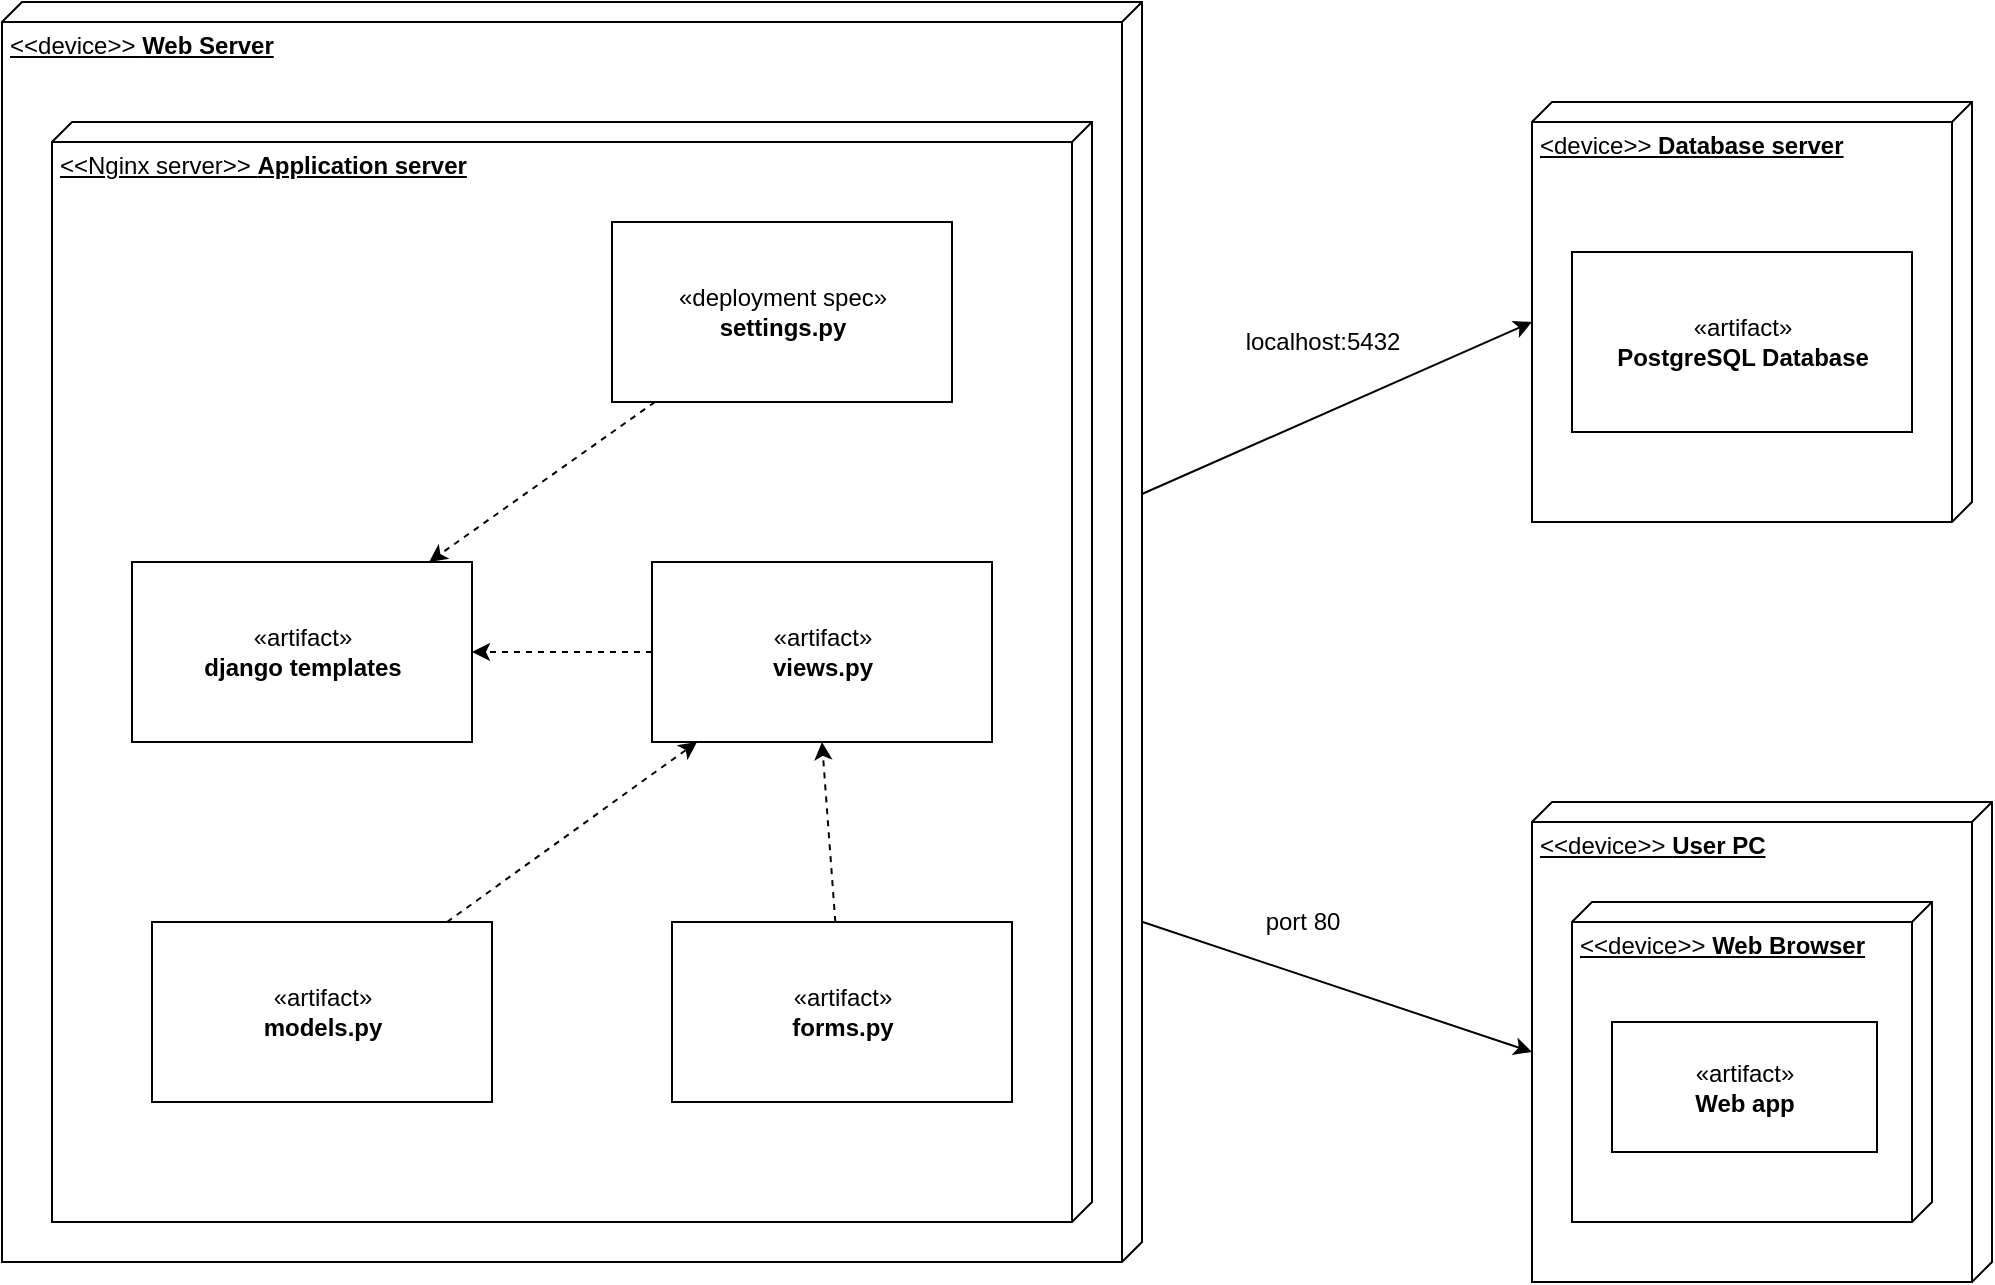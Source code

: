<mxfile version="14.7.6" type="device"><diagram id="3QzWW0URe-1G2-yYbnul" name="Page-1"><mxGraphModel dx="1296" dy="767" grid="1" gridSize="10" guides="1" tooltips="1" connect="1" arrows="1" fold="1" page="1" pageScale="1" pageWidth="1100" pageHeight="850" math="0" shadow="0"><root><mxCell id="0"/><mxCell id="1" parent="0"/><mxCell id="ALH23emHl3yiQ4fOk9kL-20" style="edgeStyle=none;rounded=0;orthogonalLoop=1;jettySize=auto;html=1;entryX=0;entryY=0;entryDx=110;entryDy=220;entryPerimeter=0;" edge="1" parent="1" target="ALH23emHl3yiQ4fOk9kL-2"><mxGeometry relative="1" as="geometry"><mxPoint x="610" y="296" as="sourcePoint"/></mxGeometry></mxCell><mxCell id="ALH23emHl3yiQ4fOk9kL-22" style="edgeStyle=none;rounded=0;orthogonalLoop=1;jettySize=auto;html=1;entryX=0;entryY=0;entryDx=125;entryDy=230;entryPerimeter=0;exitX=0.73;exitY=0;exitDx=0;exitDy=0;exitPerimeter=0;" edge="1" parent="1" source="ALH23emHl3yiQ4fOk9kL-1" target="ALH23emHl3yiQ4fOk9kL-3"><mxGeometry relative="1" as="geometry"><mxPoint x="615" y="515.0" as="sourcePoint"/></mxGeometry></mxCell><mxCell id="ALH23emHl3yiQ4fOk9kL-1" value="&amp;lt;&amp;lt;device&amp;gt;&amp;gt; &lt;b&gt;Web Server&lt;/b&gt;" style="verticalAlign=top;align=left;spacingTop=8;spacingLeft=2;spacingRight=12;shape=cube;size=10;direction=south;fontStyle=4;html=1;" vertex="1" parent="1"><mxGeometry x="40" y="50" width="570" height="630" as="geometry"/></mxCell><mxCell id="ALH23emHl3yiQ4fOk9kL-2" value="&amp;lt;device&amp;gt;&amp;gt; &lt;b&gt;Database server&lt;/b&gt;" style="verticalAlign=top;align=left;spacingTop=8;spacingLeft=2;spacingRight=12;shape=cube;size=10;direction=south;fontStyle=4;html=1;" vertex="1" parent="1"><mxGeometry x="805" y="100" width="220" height="210" as="geometry"/></mxCell><mxCell id="ALH23emHl3yiQ4fOk9kL-3" value="&amp;lt;&amp;lt;device&amp;gt;&amp;gt; &lt;b&gt;User PC&lt;/b&gt;" style="verticalAlign=top;align=left;spacingTop=8;spacingLeft=2;spacingRight=12;shape=cube;size=10;direction=south;fontStyle=4;html=1;" vertex="1" parent="1"><mxGeometry x="805" y="450" width="230" height="240" as="geometry"/></mxCell><mxCell id="ALH23emHl3yiQ4fOk9kL-4" value="&amp;lt;&amp;lt;Nginx server&amp;gt;&amp;gt; &lt;b&gt;Application server&lt;/b&gt;" style="verticalAlign=top;align=left;spacingTop=8;spacingLeft=2;spacingRight=12;shape=cube;size=10;direction=south;fontStyle=4;html=1;" vertex="1" parent="1"><mxGeometry x="65" y="110" width="520" height="550" as="geometry"/></mxCell><mxCell id="ALH23emHl3yiQ4fOk9kL-5" value="«artifact»&lt;br&gt;&lt;b&gt;django templates&lt;/b&gt;" style="html=1;" vertex="1" parent="1"><mxGeometry x="105" y="330" width="170" height="90" as="geometry"/></mxCell><mxCell id="ALH23emHl3yiQ4fOk9kL-8" style="rounded=0;orthogonalLoop=1;jettySize=auto;html=1;dashed=1;" edge="1" parent="1" source="ALH23emHl3yiQ4fOk9kL-6" target="ALH23emHl3yiQ4fOk9kL-5"><mxGeometry relative="1" as="geometry"/></mxCell><mxCell id="ALH23emHl3yiQ4fOk9kL-6" value="«deployment spec»&lt;br&gt;&lt;b&gt;settings.py&lt;/b&gt;" style="html=1;" vertex="1" parent="1"><mxGeometry x="345" y="160" width="170" height="90" as="geometry"/></mxCell><mxCell id="ALH23emHl3yiQ4fOk9kL-14" style="edgeStyle=none;rounded=0;orthogonalLoop=1;jettySize=auto;html=1;dashed=1;" edge="1" parent="1" source="ALH23emHl3yiQ4fOk9kL-9" target="ALH23emHl3yiQ4fOk9kL-5"><mxGeometry relative="1" as="geometry"/></mxCell><mxCell id="ALH23emHl3yiQ4fOk9kL-9" value="«artifact»&lt;br&gt;&lt;b&gt;views.py&lt;/b&gt;" style="html=1;" vertex="1" parent="1"><mxGeometry x="365" y="330" width="170" height="90" as="geometry"/></mxCell><mxCell id="ALH23emHl3yiQ4fOk9kL-15" style="edgeStyle=none;rounded=0;orthogonalLoop=1;jettySize=auto;html=1;dashed=1;" edge="1" parent="1" source="ALH23emHl3yiQ4fOk9kL-10" target="ALH23emHl3yiQ4fOk9kL-9"><mxGeometry relative="1" as="geometry"/></mxCell><mxCell id="ALH23emHl3yiQ4fOk9kL-10" value="«artifact»&lt;br&gt;&lt;b&gt;models.py&lt;/b&gt;" style="html=1;" vertex="1" parent="1"><mxGeometry x="115" y="510" width="170" height="90" as="geometry"/></mxCell><mxCell id="ALH23emHl3yiQ4fOk9kL-16" style="edgeStyle=none;rounded=0;orthogonalLoop=1;jettySize=auto;html=1;entryX=0.5;entryY=1;entryDx=0;entryDy=0;dashed=1;" edge="1" parent="1" source="ALH23emHl3yiQ4fOk9kL-11" target="ALH23emHl3yiQ4fOk9kL-9"><mxGeometry relative="1" as="geometry"/></mxCell><mxCell id="ALH23emHl3yiQ4fOk9kL-11" value="«artifact»&lt;br&gt;&lt;b&gt;forms.py&lt;/b&gt;" style="html=1;" vertex="1" parent="1"><mxGeometry x="375" y="510" width="170" height="90" as="geometry"/></mxCell><mxCell id="ALH23emHl3yiQ4fOk9kL-17" value="«artifact»&lt;br&gt;&lt;b&gt;PostgreSQL Database&lt;/b&gt;" style="html=1;" vertex="1" parent="1"><mxGeometry x="825" y="175" width="170" height="90" as="geometry"/></mxCell><mxCell id="ALH23emHl3yiQ4fOk9kL-18" value="&amp;lt;&amp;lt;device&amp;gt;&amp;gt; &lt;b&gt;Web Browser&lt;/b&gt;" style="verticalAlign=top;align=left;spacingTop=8;spacingLeft=2;spacingRight=12;shape=cube;size=10;direction=south;fontStyle=4;html=1;" vertex="1" parent="1"><mxGeometry x="825" y="500" width="180" height="160" as="geometry"/></mxCell><mxCell id="ALH23emHl3yiQ4fOk9kL-19" value="«artifact»&lt;br&gt;&lt;b&gt;Web app&lt;/b&gt;" style="html=1;" vertex="1" parent="1"><mxGeometry x="845" y="560" width="132.5" height="65" as="geometry"/></mxCell><mxCell id="ALH23emHl3yiQ4fOk9kL-21" value="localhost:5432" style="text;html=1;align=center;verticalAlign=middle;resizable=0;points=[];autosize=1;strokeColor=none;" vertex="1" parent="1"><mxGeometry x="655" y="210" width="90" height="20" as="geometry"/></mxCell><mxCell id="ALH23emHl3yiQ4fOk9kL-24" value="port 80" style="text;html=1;align=center;verticalAlign=middle;resizable=0;points=[];autosize=1;strokeColor=none;" vertex="1" parent="1"><mxGeometry x="665" y="500" width="50" height="20" as="geometry"/></mxCell></root></mxGraphModel></diagram></mxfile>